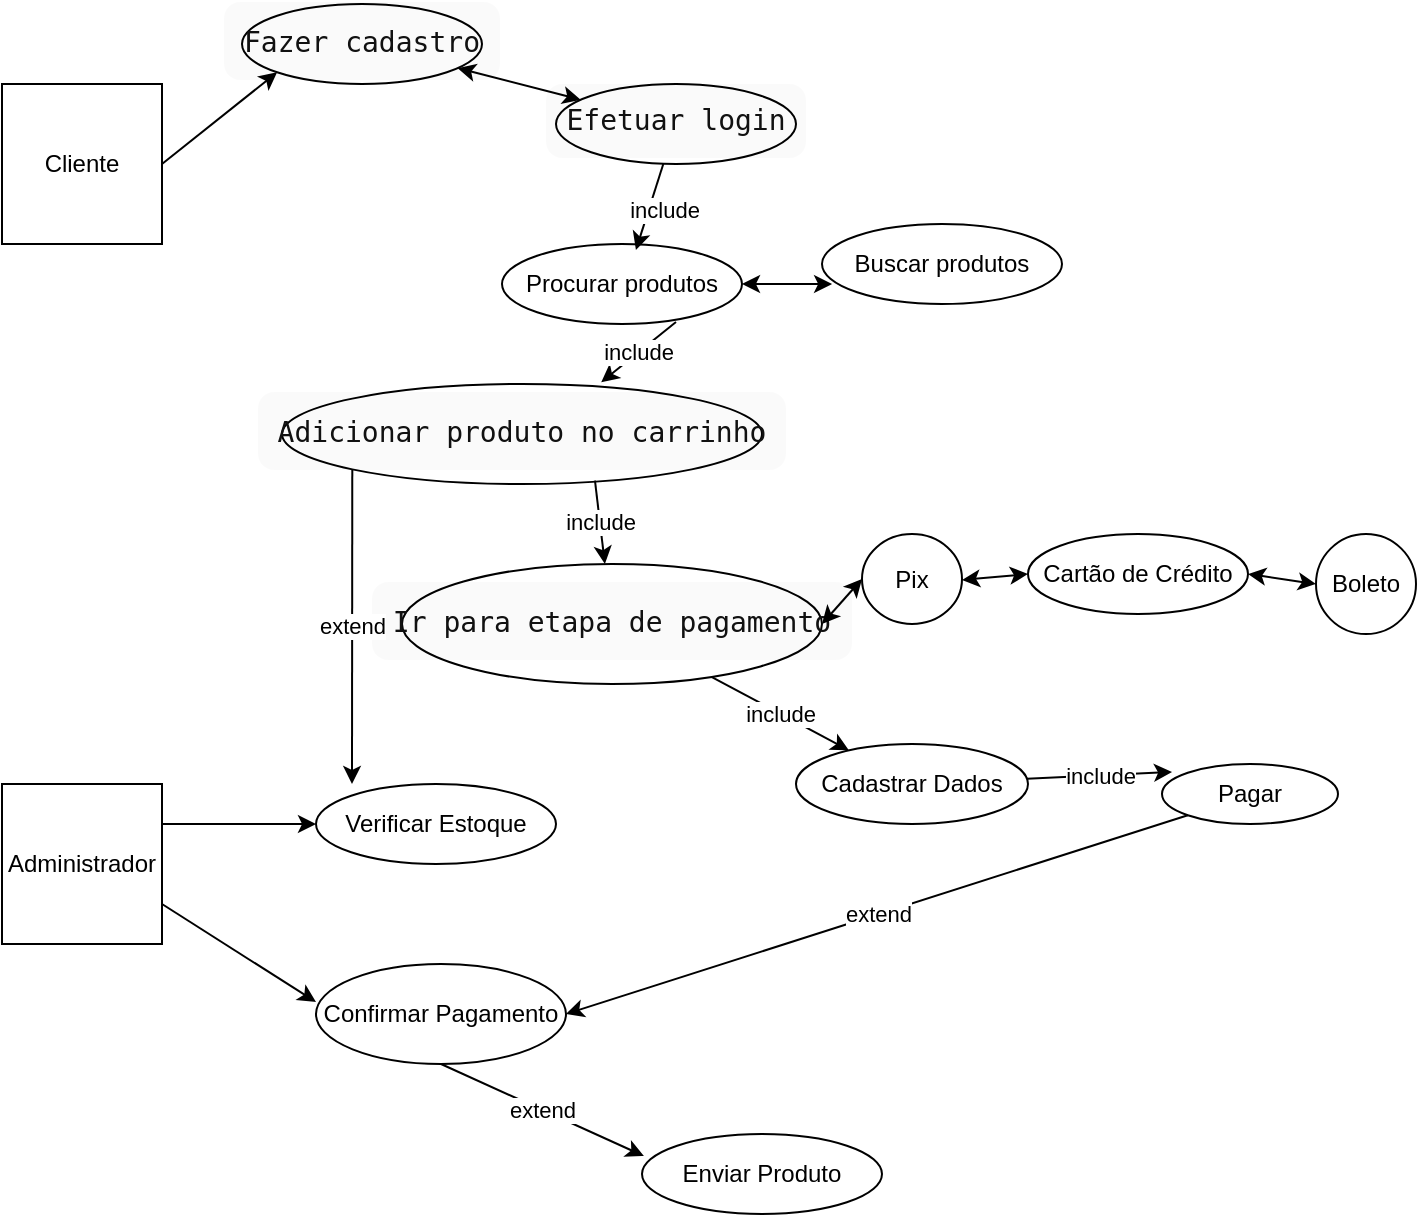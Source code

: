 <mxfile version="21.3.2" type="github">
  <diagram id="C5RBs43oDa-KdzZeNtuy" name="Page-1">
    <mxGraphModel dx="880" dy="484" grid="1" gridSize="10" guides="1" tooltips="1" connect="1" arrows="1" fold="1" page="1" pageScale="1" pageWidth="827" pageHeight="1169" math="0" shadow="0">
      <root>
        <mxCell id="WIyWlLk6GJQsqaUBKTNV-0" />
        <mxCell id="WIyWlLk6GJQsqaUBKTNV-1" parent="WIyWlLk6GJQsqaUBKTNV-0" />
        <mxCell id="Yz_YMTADk8fAuH2BRuFK-0" value="&lt;font style=&quot;vertical-align: inherit;&quot;&gt;&lt;font style=&quot;vertical-align: inherit;&quot;&gt;Administrador&lt;/font&gt;&lt;/font&gt;" style="whiteSpace=wrap;html=1;aspect=fixed;" vertex="1" parent="WIyWlLk6GJQsqaUBKTNV-1">
          <mxGeometry x="120" y="410" width="80" height="80" as="geometry" />
        </mxCell>
        <mxCell id="Yz_YMTADk8fAuH2BRuFK-1" value="&lt;font style=&quot;vertical-align: inherit;&quot;&gt;&lt;font style=&quot;vertical-align: inherit;&quot;&gt;Cliente&lt;/font&gt;&lt;/font&gt;" style="whiteSpace=wrap;html=1;aspect=fixed;" vertex="1" parent="WIyWlLk6GJQsqaUBKTNV-1">
          <mxGeometry x="120" y="60" width="80" height="80" as="geometry" />
        </mxCell>
        <mxCell id="Yz_YMTADk8fAuH2BRuFK-4" value="&lt;pre style=&quot;margin-top: 0px; margin-bottom: 4px; background: rgba(0, 0, 0, 0.02); border-radius: 8px; padding: 10px; box-sizing: border-box; border: 1px solid var(--cib-color-neutral-stroke); color: rgb(17, 17, 17); font-size: 16px; text-align: start;&quot;&gt;&lt;code style=&quot;font-size: 14px;&quot; class=&quot;language-uml&quot;&gt;Fazer cadastro&lt;/code&gt;&lt;/pre&gt;" style="ellipse;whiteSpace=wrap;html=1;" vertex="1" parent="WIyWlLk6GJQsqaUBKTNV-1">
          <mxGeometry x="240" y="20" width="120" height="40" as="geometry" />
        </mxCell>
        <mxCell id="Yz_YMTADk8fAuH2BRuFK-5" value="&lt;pre style=&quot;margin-top: 0px; margin-bottom: 4px; background: rgba(0, 0, 0, 0.02); border-radius: 8px; padding: 10px; box-sizing: border-box; border: 1px solid var(--cib-color-neutral-stroke); color: rgb(17, 17, 17); text-align: start;&quot;&gt;&lt;span style=&quot;font-size: 14px;&quot;&gt;&lt;font style=&quot;vertical-align: inherit;&quot;&gt;&lt;font style=&quot;vertical-align: inherit;&quot;&gt;Efetuar login&lt;/font&gt;&lt;/font&gt;&lt;/span&gt;&lt;/pre&gt;" style="ellipse;whiteSpace=wrap;html=1;" vertex="1" parent="WIyWlLk6GJQsqaUBKTNV-1">
          <mxGeometry x="397" y="60" width="120" height="40" as="geometry" />
        </mxCell>
        <mxCell id="Yz_YMTADk8fAuH2BRuFK-8" value="&lt;font style=&quot;vertical-align: inherit;&quot;&gt;&lt;font style=&quot;vertical-align: inherit;&quot;&gt;Procurar produtos&lt;/font&gt;&lt;/font&gt;" style="ellipse;whiteSpace=wrap;html=1;" vertex="1" parent="WIyWlLk6GJQsqaUBKTNV-1">
          <mxGeometry x="370" y="140" width="120" height="40" as="geometry" />
        </mxCell>
        <mxCell id="Yz_YMTADk8fAuH2BRuFK-9" value="&lt;font style=&quot;vertical-align: inherit;&quot;&gt;&lt;font style=&quot;vertical-align: inherit;&quot;&gt;Buscar produtos&lt;/font&gt;&lt;/font&gt;" style="ellipse;whiteSpace=wrap;html=1;" vertex="1" parent="WIyWlLk6GJQsqaUBKTNV-1">
          <mxGeometry x="530" y="130" width="120" height="40" as="geometry" />
        </mxCell>
        <mxCell id="Yz_YMTADk8fAuH2BRuFK-11" value="&lt;pre style=&quot;margin-top: 0px; margin-bottom: 4px; background: rgba(0, 0, 0, 0.02); border-radius: 8px; padding: 10px; box-sizing: border-box; border: 1px solid var(--cib-color-neutral-stroke); color: rgb(17, 17, 17); font-size: 16px; text-align: start;&quot;&gt;&lt;code style=&quot;font-size: 14px;&quot; class=&quot;language-uml&quot;&gt;Adicionar produto no carrinho&lt;/code&gt;&lt;/pre&gt;" style="ellipse;whiteSpace=wrap;html=1;" vertex="1" parent="WIyWlLk6GJQsqaUBKTNV-1">
          <mxGeometry x="260" y="210" width="240" height="50" as="geometry" />
        </mxCell>
        <mxCell id="Yz_YMTADk8fAuH2BRuFK-16" value="&lt;pre style=&quot;margin-top: 0px; margin-bottom: 4px; background: rgba(0, 0, 0, 0.02); border-radius: 8px; padding: 10px; box-sizing: border-box; border: 1px solid var(--cib-color-neutral-stroke); color: rgb(17, 17, 17); font-size: 16px; text-align: start;&quot;&gt;&lt;code style=&quot;font-size: 14px;&quot; class=&quot;language-uml&quot;&gt;Ir para etapa de pagamento&lt;/code&gt;&lt;/pre&gt;" style="ellipse;whiteSpace=wrap;html=1;" vertex="1" parent="WIyWlLk6GJQsqaUBKTNV-1">
          <mxGeometry x="320" y="300" width="210" height="60" as="geometry" />
        </mxCell>
        <mxCell id="Yz_YMTADk8fAuH2BRuFK-19" value="Pix" style="ellipse;whiteSpace=wrap;html=1;" vertex="1" parent="WIyWlLk6GJQsqaUBKTNV-1">
          <mxGeometry x="550" y="285" width="50" height="45" as="geometry" />
        </mxCell>
        <mxCell id="Yz_YMTADk8fAuH2BRuFK-20" value="Cartão de Crédito" style="ellipse;whiteSpace=wrap;html=1;" vertex="1" parent="WIyWlLk6GJQsqaUBKTNV-1">
          <mxGeometry x="633" y="285" width="110" height="40" as="geometry" />
        </mxCell>
        <mxCell id="Yz_YMTADk8fAuH2BRuFK-21" value="Boleto" style="ellipse;whiteSpace=wrap;html=1;" vertex="1" parent="WIyWlLk6GJQsqaUBKTNV-1">
          <mxGeometry x="777" y="285" width="50" height="50" as="geometry" />
        </mxCell>
        <mxCell id="Yz_YMTADk8fAuH2BRuFK-26" value="Cadastrar Dados" style="ellipse;whiteSpace=wrap;html=1;" vertex="1" parent="WIyWlLk6GJQsqaUBKTNV-1">
          <mxGeometry x="517" y="390" width="116" height="40" as="geometry" />
        </mxCell>
        <mxCell id="Yz_YMTADk8fAuH2BRuFK-28" value="Pagar" style="ellipse;whiteSpace=wrap;html=1;" vertex="1" parent="WIyWlLk6GJQsqaUBKTNV-1">
          <mxGeometry x="700" y="400" width="88" height="30" as="geometry" />
        </mxCell>
        <mxCell id="Yz_YMTADk8fAuH2BRuFK-29" value="Verificar Estoque" style="ellipse;whiteSpace=wrap;html=1;" vertex="1" parent="WIyWlLk6GJQsqaUBKTNV-1">
          <mxGeometry x="277" y="410" width="120" height="40" as="geometry" />
        </mxCell>
        <mxCell id="Yz_YMTADk8fAuH2BRuFK-30" value="Confirmar Pagamento" style="ellipse;whiteSpace=wrap;html=1;" vertex="1" parent="WIyWlLk6GJQsqaUBKTNV-1">
          <mxGeometry x="277" y="500" width="125" height="50" as="geometry" />
        </mxCell>
        <mxCell id="Yz_YMTADk8fAuH2BRuFK-31" value="Enviar Produto" style="ellipse;whiteSpace=wrap;html=1;" vertex="1" parent="WIyWlLk6GJQsqaUBKTNV-1">
          <mxGeometry x="440" y="585" width="120" height="40" as="geometry" />
        </mxCell>
        <mxCell id="Yz_YMTADk8fAuH2BRuFK-35" value="" style="endArrow=none;dashed=1;html=1;rounded=0;" edge="1" parent="WIyWlLk6GJQsqaUBKTNV-1">
          <mxGeometry width="50" height="50" relative="1" as="geometry">
            <mxPoint x="560" y="440" as="sourcePoint" />
            <mxPoint x="560" y="440" as="targetPoint" />
          </mxGeometry>
        </mxCell>
        <mxCell id="Yz_YMTADk8fAuH2BRuFK-48" value="include" style="endArrow=classic;html=1;rounded=0;entryX=0.558;entryY=0.075;entryDx=0;entryDy=0;entryPerimeter=0;" edge="1" parent="WIyWlLk6GJQsqaUBKTNV-1" source="Yz_YMTADk8fAuH2BRuFK-5" target="Yz_YMTADk8fAuH2BRuFK-8">
          <mxGeometry y="7" width="50" height="50" relative="1" as="geometry">
            <mxPoint x="380" y="110" as="sourcePoint" />
            <mxPoint x="440" y="135" as="targetPoint" />
            <mxPoint as="offset" />
          </mxGeometry>
        </mxCell>
        <mxCell id="Yz_YMTADk8fAuH2BRuFK-49" value="" style="endArrow=classic;html=1;rounded=0;entryX=0;entryY=1;entryDx=0;entryDy=0;exitX=1;exitY=0.5;exitDx=0;exitDy=0;" edge="1" parent="WIyWlLk6GJQsqaUBKTNV-1" source="Yz_YMTADk8fAuH2BRuFK-1" target="Yz_YMTADk8fAuH2BRuFK-4">
          <mxGeometry width="50" height="50" relative="1" as="geometry">
            <mxPoint x="510" y="290" as="sourcePoint" />
            <mxPoint x="560" y="240" as="targetPoint" />
          </mxGeometry>
        </mxCell>
        <mxCell id="Yz_YMTADk8fAuH2BRuFK-50" value="" style="endArrow=classic;startArrow=classic;html=1;rounded=0;exitX=1;exitY=0.5;exitDx=0;exitDy=0;entryX=0.042;entryY=0.75;entryDx=0;entryDy=0;entryPerimeter=0;" edge="1" parent="WIyWlLk6GJQsqaUBKTNV-1" source="Yz_YMTADk8fAuH2BRuFK-8" target="Yz_YMTADk8fAuH2BRuFK-9">
          <mxGeometry width="50" height="50" relative="1" as="geometry">
            <mxPoint x="490" y="190" as="sourcePoint" />
            <mxPoint x="540" y="140" as="targetPoint" />
          </mxGeometry>
        </mxCell>
        <mxCell id="Yz_YMTADk8fAuH2BRuFK-51" value="include" style="endArrow=classic;html=1;rounded=0;exitX=0.725;exitY=0.975;exitDx=0;exitDy=0;exitPerimeter=0;entryX=0.665;entryY=-0.017;entryDx=0;entryDy=0;entryPerimeter=0;" edge="1" parent="WIyWlLk6GJQsqaUBKTNV-1" source="Yz_YMTADk8fAuH2BRuFK-8" target="Yz_YMTADk8fAuH2BRuFK-11">
          <mxGeometry width="50" height="50" relative="1" as="geometry">
            <mxPoint x="510" y="290" as="sourcePoint" />
            <mxPoint x="560" y="240" as="targetPoint" />
          </mxGeometry>
        </mxCell>
        <mxCell id="Yz_YMTADk8fAuH2BRuFK-52" value="include" style="endArrow=classic;html=1;rounded=0;exitX=0.652;exitY=0.967;exitDx=0;exitDy=0;exitPerimeter=0;" edge="1" parent="WIyWlLk6GJQsqaUBKTNV-1" source="Yz_YMTADk8fAuH2BRuFK-11" target="Yz_YMTADk8fAuH2BRuFK-16">
          <mxGeometry width="50" height="50" relative="1" as="geometry">
            <mxPoint x="510" y="290" as="sourcePoint" />
            <mxPoint x="560" y="240" as="targetPoint" />
          </mxGeometry>
        </mxCell>
        <mxCell id="Yz_YMTADk8fAuH2BRuFK-53" value="" style="endArrow=classic;startArrow=classic;html=1;rounded=0;entryX=0;entryY=0.5;entryDx=0;entryDy=0;exitX=1;exitY=0.5;exitDx=0;exitDy=0;" edge="1" parent="WIyWlLk6GJQsqaUBKTNV-1" source="Yz_YMTADk8fAuH2BRuFK-16" target="Yz_YMTADk8fAuH2BRuFK-19">
          <mxGeometry width="50" height="50" relative="1" as="geometry">
            <mxPoint x="510" y="390" as="sourcePoint" />
            <mxPoint x="560" y="340" as="targetPoint" />
          </mxGeometry>
        </mxCell>
        <mxCell id="Yz_YMTADk8fAuH2BRuFK-54" value="" style="endArrow=classic;startArrow=classic;html=1;rounded=0;entryX=0;entryY=0.5;entryDx=0;entryDy=0;" edge="1" parent="WIyWlLk6GJQsqaUBKTNV-1" target="Yz_YMTADk8fAuH2BRuFK-20">
          <mxGeometry width="50" height="50" relative="1" as="geometry">
            <mxPoint x="600" y="308" as="sourcePoint" />
            <mxPoint x="450" y="260" as="targetPoint" />
          </mxGeometry>
        </mxCell>
        <mxCell id="Yz_YMTADk8fAuH2BRuFK-55" value="" style="endArrow=classic;startArrow=classic;html=1;rounded=0;entryX=0;entryY=0.5;entryDx=0;entryDy=0;exitX=1;exitY=0.5;exitDx=0;exitDy=0;" edge="1" parent="WIyWlLk6GJQsqaUBKTNV-1" source="Yz_YMTADk8fAuH2BRuFK-20" target="Yz_YMTADk8fAuH2BRuFK-21">
          <mxGeometry width="50" height="50" relative="1" as="geometry">
            <mxPoint x="400" y="310" as="sourcePoint" />
            <mxPoint x="450" y="260" as="targetPoint" />
          </mxGeometry>
        </mxCell>
        <mxCell id="Yz_YMTADk8fAuH2BRuFK-56" value="include" style="endArrow=classic;html=1;rounded=0;" edge="1" parent="WIyWlLk6GJQsqaUBKTNV-1" source="Yz_YMTADk8fAuH2BRuFK-16" target="Yz_YMTADk8fAuH2BRuFK-26">
          <mxGeometry width="50" height="50" relative="1" as="geometry">
            <mxPoint x="520" y="370" as="sourcePoint" />
            <mxPoint x="526" y="412" as="targetPoint" />
          </mxGeometry>
        </mxCell>
        <mxCell id="Yz_YMTADk8fAuH2BRuFK-57" value="include" style="endArrow=classic;html=1;rounded=0;entryX=0.057;entryY=0.133;entryDx=0;entryDy=0;entryPerimeter=0;" edge="1" parent="WIyWlLk6GJQsqaUBKTNV-1" source="Yz_YMTADk8fAuH2BRuFK-26" target="Yz_YMTADk8fAuH2BRuFK-28">
          <mxGeometry width="50" height="50" relative="1" as="geometry">
            <mxPoint x="560" y="440" as="sourcePoint" />
            <mxPoint x="566" y="482" as="targetPoint" />
          </mxGeometry>
        </mxCell>
        <mxCell id="Yz_YMTADk8fAuH2BRuFK-58" value="" style="endArrow=classic;startArrow=classic;html=1;rounded=0;" edge="1" parent="WIyWlLk6GJQsqaUBKTNV-1" source="Yz_YMTADk8fAuH2BRuFK-4" target="Yz_YMTADk8fAuH2BRuFK-5">
          <mxGeometry width="50" height="50" relative="1" as="geometry">
            <mxPoint x="400" y="110" as="sourcePoint" />
            <mxPoint x="450" y="60" as="targetPoint" />
          </mxGeometry>
        </mxCell>
        <mxCell id="Yz_YMTADk8fAuH2BRuFK-59" value="" style="endArrow=classic;html=1;rounded=0;exitX=1;exitY=0.25;exitDx=0;exitDy=0;entryX=0;entryY=0.5;entryDx=0;entryDy=0;" edge="1" parent="WIyWlLk6GJQsqaUBKTNV-1" source="Yz_YMTADk8fAuH2BRuFK-0" target="Yz_YMTADk8fAuH2BRuFK-29">
          <mxGeometry width="50" height="50" relative="1" as="geometry">
            <mxPoint x="400" y="510" as="sourcePoint" />
            <mxPoint x="450" y="460" as="targetPoint" />
          </mxGeometry>
        </mxCell>
        <mxCell id="Yz_YMTADk8fAuH2BRuFK-63" value="extend" style="endArrow=classic;html=1;rounded=0;exitX=0;exitY=1;exitDx=0;exitDy=0;" edge="1" parent="WIyWlLk6GJQsqaUBKTNV-1" source="Yz_YMTADk8fAuH2BRuFK-11">
          <mxGeometry width="50" height="50" relative="1" as="geometry">
            <mxPoint x="400" y="510" as="sourcePoint" />
            <mxPoint x="295" y="410" as="targetPoint" />
          </mxGeometry>
        </mxCell>
        <mxCell id="Yz_YMTADk8fAuH2BRuFK-64" value="extend" style="endArrow=classic;html=1;rounded=0;entryX=1;entryY=0.5;entryDx=0;entryDy=0;exitX=0;exitY=1;exitDx=0;exitDy=0;" edge="1" parent="WIyWlLk6GJQsqaUBKTNV-1" source="Yz_YMTADk8fAuH2BRuFK-28" target="Yz_YMTADk8fAuH2BRuFK-30">
          <mxGeometry width="50" height="50" relative="1" as="geometry">
            <mxPoint x="500" y="500" as="sourcePoint" />
            <mxPoint x="450" y="360" as="targetPoint" />
          </mxGeometry>
        </mxCell>
        <mxCell id="Yz_YMTADk8fAuH2BRuFK-65" value="extend" style="endArrow=classic;html=1;rounded=0;exitX=0.5;exitY=1;exitDx=0;exitDy=0;entryX=0.008;entryY=0.275;entryDx=0;entryDy=0;entryPerimeter=0;" edge="1" parent="WIyWlLk6GJQsqaUBKTNV-1" source="Yz_YMTADk8fAuH2BRuFK-30" target="Yz_YMTADk8fAuH2BRuFK-31">
          <mxGeometry width="50" height="50" relative="1" as="geometry">
            <mxPoint x="300" y="420" as="sourcePoint" />
            <mxPoint x="350" y="370" as="targetPoint" />
          </mxGeometry>
        </mxCell>
        <mxCell id="Yz_YMTADk8fAuH2BRuFK-66" value="" style="endArrow=classic;html=1;rounded=0;exitX=1;exitY=0.75;exitDx=0;exitDy=0;entryX=0;entryY=0.38;entryDx=0;entryDy=0;entryPerimeter=0;" edge="1" parent="WIyWlLk6GJQsqaUBKTNV-1" source="Yz_YMTADk8fAuH2BRuFK-0" target="Yz_YMTADk8fAuH2BRuFK-30">
          <mxGeometry width="50" height="50" relative="1" as="geometry">
            <mxPoint x="300" y="420" as="sourcePoint" />
            <mxPoint x="350" y="370" as="targetPoint" />
          </mxGeometry>
        </mxCell>
      </root>
    </mxGraphModel>
  </diagram>
</mxfile>
